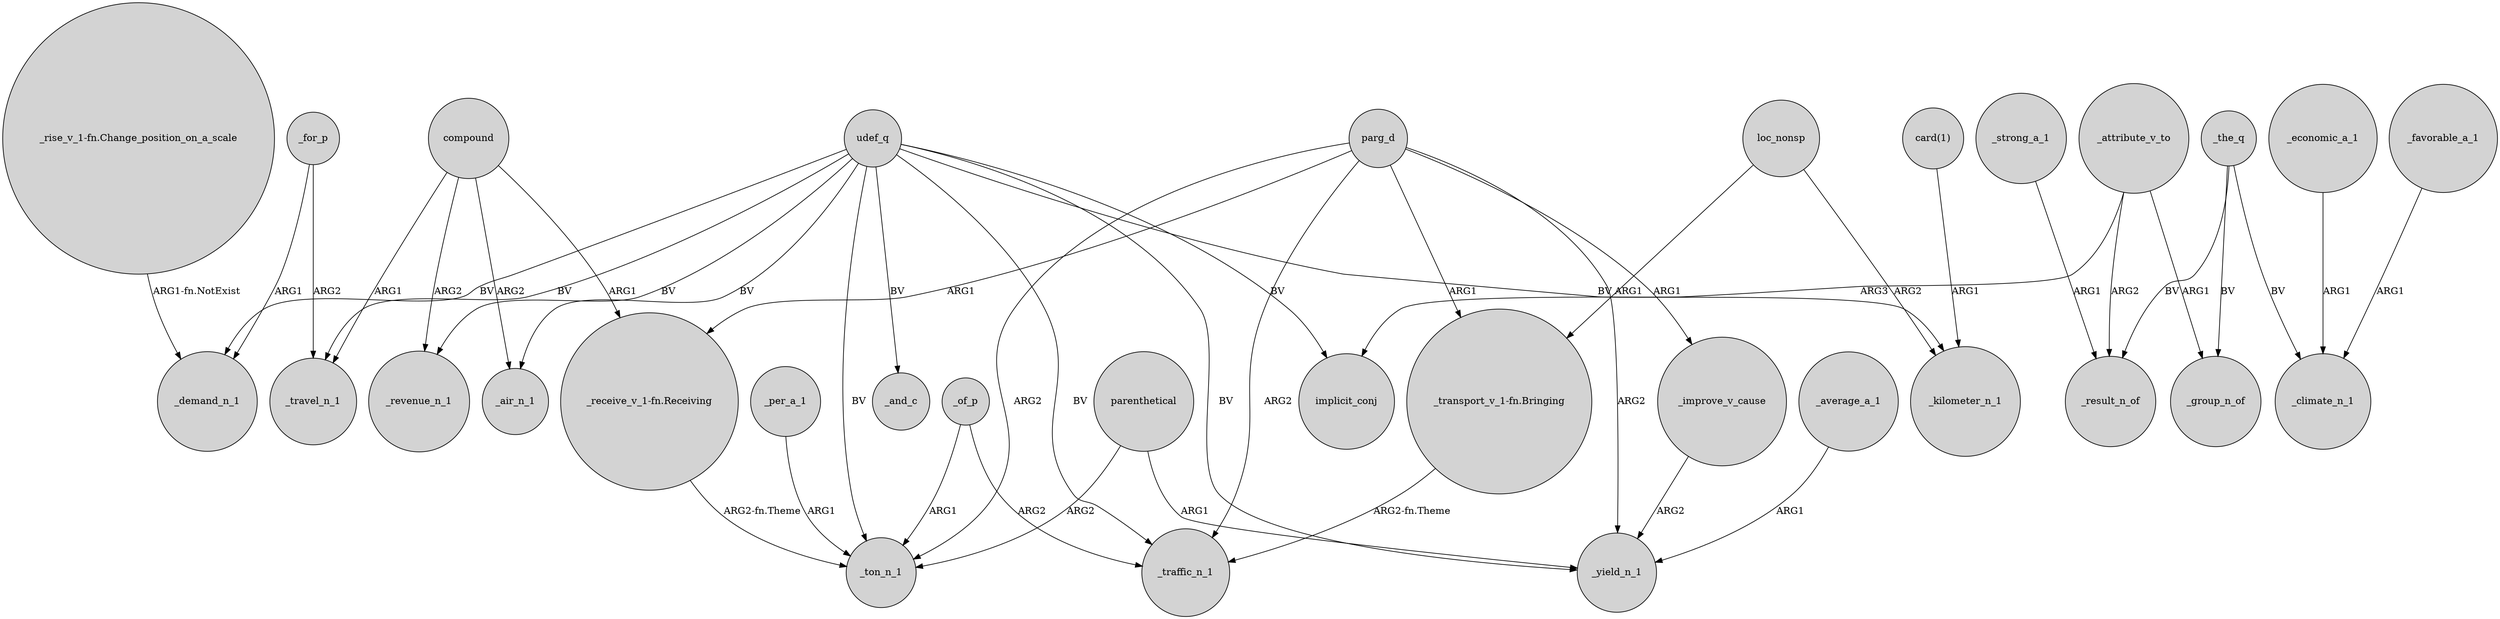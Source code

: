 digraph {
	node [shape=circle style=filled]
	udef_q -> _air_n_1 [label=BV]
	"_rise_v_1-fn.Change_position_on_a_scale" -> _demand_n_1 [label="ARG1-fn.NotExist"]
	_attribute_v_to -> _group_n_of [label=ARG1]
	_for_p -> _travel_n_1 [label=ARG2]
	_strong_a_1 -> _result_n_of [label=ARG1]
	parg_d -> _traffic_n_1 [label=ARG2]
	_favorable_a_1 -> _climate_n_1 [label=ARG1]
	parg_d -> "_receive_v_1-fn.Receiving" [label=ARG1]
	_attribute_v_to -> _result_n_of [label=ARG2]
	_of_p -> _ton_n_1 [label=ARG1]
	_the_q -> _result_n_of [label=BV]
	_average_a_1 -> _yield_n_1 [label=ARG1]
	_of_p -> _traffic_n_1 [label=ARG2]
	_attribute_v_to -> implicit_conj [label=ARG3]
	udef_q -> _travel_n_1 [label=BV]
	_the_q -> _group_n_of [label=BV]
	udef_q -> implicit_conj [label=BV]
	parg_d -> _yield_n_1 [label=ARG2]
	_per_a_1 -> _ton_n_1 [label=ARG1]
	compound -> _revenue_n_1 [label=ARG2]
	"card(1)" -> _kilometer_n_1 [label=ARG1]
	_economic_a_1 -> _climate_n_1 [label=ARG1]
	_the_q -> _climate_n_1 [label=BV]
	udef_q -> _revenue_n_1 [label=BV]
	_improve_v_cause -> _yield_n_1 [label=ARG2]
	compound -> "_receive_v_1-fn.Receiving" [label=ARG1]
	parg_d -> _ton_n_1 [label=ARG2]
	_for_p -> _demand_n_1 [label=ARG1]
	udef_q -> _demand_n_1 [label=BV]
	"_transport_v_1-fn.Bringing" -> _traffic_n_1 [label="ARG2-fn.Theme"]
	parg_d -> _improve_v_cause [label=ARG1]
	parenthetical -> _ton_n_1 [label=ARG2]
	udef_q -> _kilometer_n_1 [label=BV]
	compound -> _travel_n_1 [label=ARG1]
	compound -> _air_n_1 [label=ARG2]
	loc_nonsp -> "_transport_v_1-fn.Bringing" [label=ARG1]
	udef_q -> _traffic_n_1 [label=BV]
	parg_d -> "_transport_v_1-fn.Bringing" [label=ARG1]
	"_receive_v_1-fn.Receiving" -> _ton_n_1 [label="ARG2-fn.Theme"]
	udef_q -> _and_c [label=BV]
	udef_q -> _yield_n_1 [label=BV]
	loc_nonsp -> _kilometer_n_1 [label=ARG2]
	udef_q -> _ton_n_1 [label=BV]
	parenthetical -> _yield_n_1 [label=ARG1]
}
